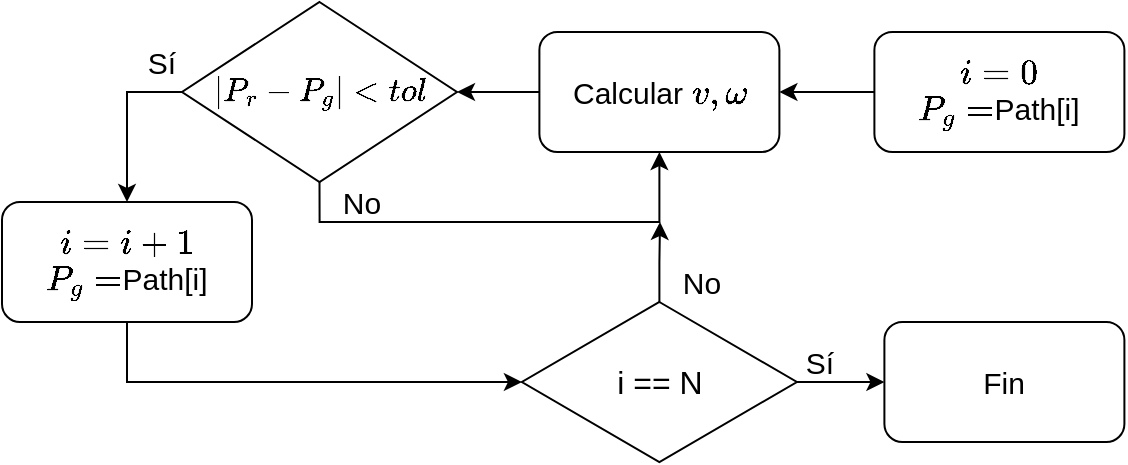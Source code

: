 <mxfile version="15.2.7" type="device"><diagram id="Mhdxq8spx-k-EcxKfDRj" name="Page-1"><mxGraphModel dx="1355" dy="825" grid="1" gridSize="10" guides="1" tooltips="1" connect="1" arrows="1" fold="1" page="1" pageScale="1" pageWidth="850" pageHeight="1100" math="1" shadow="0"><root><mxCell id="0"/><mxCell id="1" parent="0"/><mxCell id="jwy6paeY6U7u0vV2oM-T-7" style="edgeStyle=orthogonalEdgeStyle;rounded=0;orthogonalLoop=1;jettySize=auto;html=1;exitX=0;exitY=0.5;exitDx=0;exitDy=0;entryX=1;entryY=0.5;entryDx=0;entryDy=0;fontSize=16;" edge="1" parent="1" source="jwy6paeY6U7u0vV2oM-T-1" target="jwy6paeY6U7u0vV2oM-T-2"><mxGeometry relative="1" as="geometry"/></mxCell><mxCell id="jwy6paeY6U7u0vV2oM-T-1" value="\(i = 0\)&lt;br&gt;\(P_g = \)Path[i]" style="rounded=1;whiteSpace=wrap;html=1;fontSize=15;" vertex="1" parent="1"><mxGeometry x="526.2" y="135" width="125" height="60" as="geometry"/></mxCell><mxCell id="jwy6paeY6U7u0vV2oM-T-15" style="edgeStyle=orthogonalEdgeStyle;rounded=0;orthogonalLoop=1;jettySize=auto;html=1;exitX=0;exitY=0.5;exitDx=0;exitDy=0;entryX=1;entryY=0.5;entryDx=0;entryDy=0;fontSize=16;" edge="1" parent="1" source="jwy6paeY6U7u0vV2oM-T-2" target="jwy6paeY6U7u0vV2oM-T-4"><mxGeometry relative="1" as="geometry"/></mxCell><mxCell id="jwy6paeY6U7u0vV2oM-T-2" value="Calcular \(v,\omega\)" style="rounded=1;whiteSpace=wrap;html=1;fontSize=15;" vertex="1" parent="1"><mxGeometry x="358.7" y="135" width="120" height="60" as="geometry"/></mxCell><mxCell id="jwy6paeY6U7u0vV2oM-T-16" style="edgeStyle=orthogonalEdgeStyle;rounded=0;orthogonalLoop=1;jettySize=auto;html=1;exitX=0.5;exitY=1;exitDx=0;exitDy=0;entryX=0.5;entryY=1;entryDx=0;entryDy=0;fontSize=16;" edge="1" parent="1" source="jwy6paeY6U7u0vV2oM-T-4" target="jwy6paeY6U7u0vV2oM-T-2"><mxGeometry relative="1" as="geometry"/></mxCell><mxCell id="jwy6paeY6U7u0vV2oM-T-17" style="edgeStyle=orthogonalEdgeStyle;rounded=0;orthogonalLoop=1;jettySize=auto;html=1;exitX=0;exitY=0.5;exitDx=0;exitDy=0;entryX=0.5;entryY=0;entryDx=0;entryDy=0;fontSize=16;" edge="1" parent="1" source="jwy6paeY6U7u0vV2oM-T-4" target="jwy6paeY6U7u0vV2oM-T-5"><mxGeometry relative="1" as="geometry"/></mxCell><mxCell id="jwy6paeY6U7u0vV2oM-T-4" value="\(|P_r - P_g| &amp;lt; tol\)" style="rhombus;whiteSpace=wrap;html=1;fontSize=14;" vertex="1" parent="1"><mxGeometry x="180" y="120" width="137.5" height="90" as="geometry"/></mxCell><mxCell id="jwy6paeY6U7u0vV2oM-T-20" style="edgeStyle=orthogonalEdgeStyle;rounded=0;orthogonalLoop=1;jettySize=auto;html=1;exitX=0.5;exitY=1;exitDx=0;exitDy=0;entryX=0;entryY=0.5;entryDx=0;entryDy=0;fontSize=16;" edge="1" parent="1" source="jwy6paeY6U7u0vV2oM-T-5" target="jwy6paeY6U7u0vV2oM-T-6"><mxGeometry relative="1" as="geometry"/></mxCell><mxCell id="jwy6paeY6U7u0vV2oM-T-5" value="\(i = i+1\)&lt;br&gt;\(P_g = \)Path[i]" style="rounded=1;whiteSpace=wrap;html=1;fontSize=15;" vertex="1" parent="1"><mxGeometry x="90" y="220" width="125" height="60" as="geometry"/></mxCell><mxCell id="jwy6paeY6U7u0vV2oM-T-19" style="edgeStyle=orthogonalEdgeStyle;rounded=0;orthogonalLoop=1;jettySize=auto;html=1;exitX=0.5;exitY=0;exitDx=0;exitDy=0;fontSize=16;" edge="1" parent="1" source="jwy6paeY6U7u0vV2oM-T-6"><mxGeometry relative="1" as="geometry"><mxPoint x="419" y="230" as="targetPoint"/></mxGeometry></mxCell><mxCell id="jwy6paeY6U7u0vV2oM-T-22" style="edgeStyle=orthogonalEdgeStyle;rounded=0;orthogonalLoop=1;jettySize=auto;html=1;exitX=1;exitY=0.5;exitDx=0;exitDy=0;fontSize=16;" edge="1" parent="1" source="jwy6paeY6U7u0vV2oM-T-6" target="jwy6paeY6U7u0vV2oM-T-21"><mxGeometry relative="1" as="geometry"/></mxCell><mxCell id="jwy6paeY6U7u0vV2oM-T-6" value="i == N" style="rhombus;whiteSpace=wrap;html=1;fontSize=16;" vertex="1" parent="1"><mxGeometry x="349.95" y="270" width="137.5" height="80" as="geometry"/></mxCell><mxCell id="jwy6paeY6U7u0vV2oM-T-21" value="Fin" style="rounded=1;whiteSpace=wrap;html=1;fontSize=15;" vertex="1" parent="1"><mxGeometry x="531.2" y="280" width="120" height="60" as="geometry"/></mxCell><mxCell id="jwy6paeY6U7u0vV2oM-T-23" value="No" style="text;html=1;strokeColor=none;fillColor=none;align=center;verticalAlign=middle;whiteSpace=wrap;rounded=0;fontSize=15;" vertex="1" parent="1"><mxGeometry x="420" y="250" width="40" height="20" as="geometry"/></mxCell><mxCell id="jwy6paeY6U7u0vV2oM-T-24" value="Sí" style="text;html=1;strokeColor=none;fillColor=none;align=center;verticalAlign=middle;whiteSpace=wrap;rounded=0;fontSize=15;" vertex="1" parent="1"><mxGeometry x="478.7" y="290" width="40" height="20" as="geometry"/></mxCell><mxCell id="jwy6paeY6U7u0vV2oM-T-25" value="No" style="text;html=1;strokeColor=none;fillColor=none;align=center;verticalAlign=middle;whiteSpace=wrap;rounded=0;fontSize=15;" vertex="1" parent="1"><mxGeometry x="250" y="210" width="40" height="20" as="geometry"/></mxCell><mxCell id="jwy6paeY6U7u0vV2oM-T-26" value="Sí" style="text;html=1;strokeColor=none;fillColor=none;align=center;verticalAlign=middle;whiteSpace=wrap;rounded=0;fontSize=15;" vertex="1" parent="1"><mxGeometry x="150" y="140" width="40" height="20" as="geometry"/></mxCell></root></mxGraphModel></diagram></mxfile>